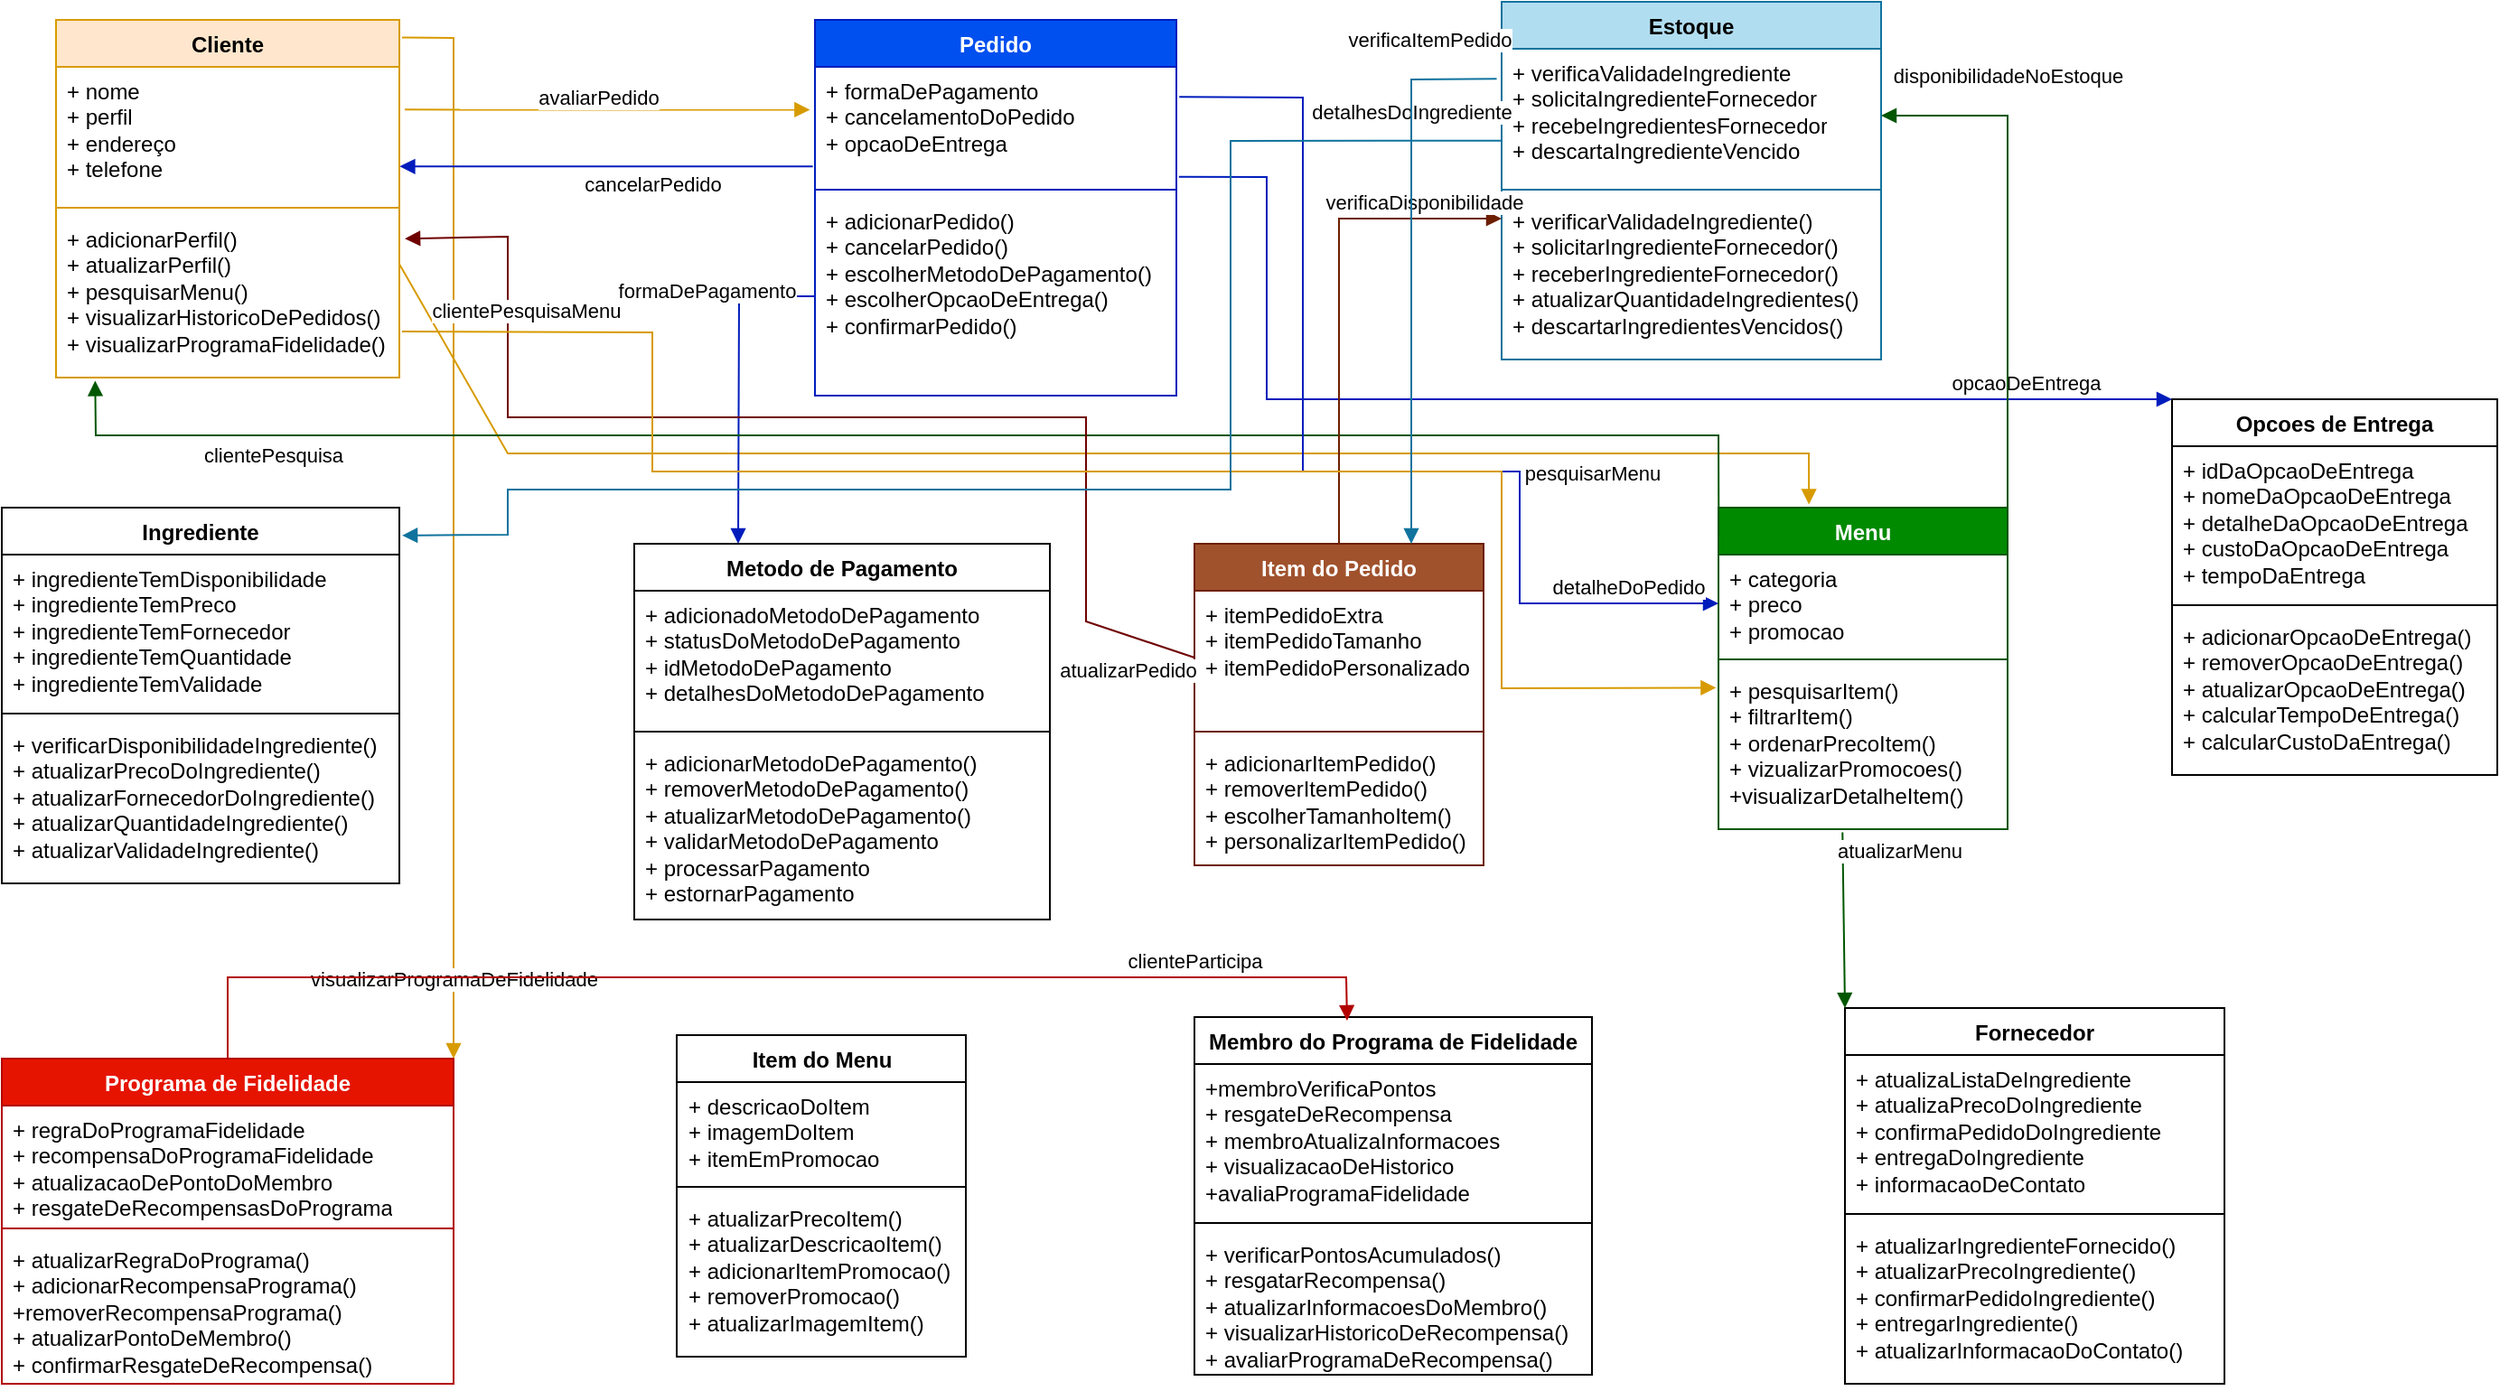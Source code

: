 <mxfile version="22.1.3" type="github">
  <diagram name="Página-1" id="5O7cRMRqZRUvrx7SDlgD">
    <mxGraphModel dx="1257" dy="626" grid="1" gridSize="10" guides="1" tooltips="1" connect="1" arrows="1" fold="1" page="1" pageScale="1" pageWidth="827" pageHeight="1169" math="0" shadow="0">
      <root>
        <mxCell id="0" />
        <mxCell id="1" parent="0" />
        <mxCell id="g3hn1IlEVX78LOTDJilL-13" value="&lt;font style=&quot;vertical-align: inherit;&quot;&gt;&lt;font style=&quot;vertical-align: inherit;&quot;&gt;Cliente&lt;/font&gt;&lt;/font&gt;" style="swimlane;fontStyle=1;align=center;verticalAlign=top;childLayout=stackLayout;horizontal=1;startSize=26;horizontalStack=0;resizeParent=1;resizeParentMax=0;resizeLast=0;collapsible=1;marginBottom=0;whiteSpace=wrap;html=1;fillColor=#ffe6cc;strokeColor=#d79b00;" vertex="1" parent="1">
          <mxGeometry x="70" y="10" width="190" height="198" as="geometry">
            <mxRectangle x="40" y="10" width="80" height="30" as="alternateBounds" />
          </mxGeometry>
        </mxCell>
        <mxCell id="g3hn1IlEVX78LOTDJilL-14" value="&lt;font style=&quot;vertical-align: inherit;&quot;&gt;&lt;font style=&quot;vertical-align: inherit;&quot;&gt;&lt;font style=&quot;vertical-align: inherit;&quot;&gt;&lt;font style=&quot;vertical-align: inherit;&quot;&gt;&lt;font style=&quot;vertical-align: inherit;&quot;&gt;&lt;font style=&quot;vertical-align: inherit;&quot;&gt;+ nome &lt;/font&gt;&lt;/font&gt;&lt;br&gt;&lt;font style=&quot;vertical-align: inherit;&quot;&gt;&lt;font style=&quot;vertical-align: inherit;&quot;&gt;+ perfil &lt;/font&gt;&lt;/font&gt;&lt;br&gt;&lt;font style=&quot;vertical-align: inherit;&quot;&gt;&lt;font style=&quot;vertical-align: inherit;&quot;&gt;+ endereço &lt;/font&gt;&lt;/font&gt;&lt;br&gt;&lt;font style=&quot;vertical-align: inherit;&quot;&gt;&lt;font style=&quot;vertical-align: inherit;&quot;&gt;+ telefone&lt;/font&gt;&lt;/font&gt;&lt;br&gt;&lt;/font&gt;&lt;/font&gt;&lt;/font&gt;&lt;/font&gt;" style="text;strokeColor=none;fillColor=none;align=left;verticalAlign=top;spacingLeft=4;spacingRight=4;overflow=hidden;rotatable=0;points=[[0,0.5],[1,0.5]];portConstraint=eastwest;whiteSpace=wrap;html=1;" vertex="1" parent="g3hn1IlEVX78LOTDJilL-13">
          <mxGeometry y="26" width="190" height="74" as="geometry" />
        </mxCell>
        <mxCell id="g3hn1IlEVX78LOTDJilL-15" value="" style="line;strokeWidth=1;fillColor=none;align=left;verticalAlign=middle;spacingTop=-1;spacingLeft=3;spacingRight=3;rotatable=0;labelPosition=right;points=[];portConstraint=eastwest;strokeColor=inherit;" vertex="1" parent="g3hn1IlEVX78LOTDJilL-13">
          <mxGeometry y="100" width="190" height="8" as="geometry" />
        </mxCell>
        <mxCell id="g3hn1IlEVX78LOTDJilL-16" value="&lt;font style=&quot;vertical-align: inherit;&quot;&gt;&lt;font style=&quot;vertical-align: inherit;&quot;&gt;&lt;font style=&quot;vertical-align: inherit;&quot;&gt;&lt;font style=&quot;vertical-align: inherit;&quot;&gt;&lt;font style=&quot;vertical-align: inherit;&quot;&gt;&lt;font style=&quot;vertical-align: inherit;&quot;&gt;&lt;font style=&quot;vertical-align: inherit;&quot;&gt;&lt;font style=&quot;vertical-align: inherit;&quot;&gt;+ adicionarPerfil() &lt;/font&gt;&lt;/font&gt;&lt;/font&gt;&lt;/font&gt;&lt;/font&gt;&lt;/font&gt;&lt;br&gt;&lt;font style=&quot;vertical-align: inherit;&quot;&gt;&lt;font style=&quot;vertical-align: inherit;&quot;&gt;&lt;font style=&quot;vertical-align: inherit;&quot;&gt;&lt;font style=&quot;vertical-align: inherit;&quot;&gt;&lt;font style=&quot;vertical-align: inherit;&quot;&gt;&lt;font style=&quot;vertical-align: inherit;&quot;&gt;+ atualizarPerfil() &lt;/font&gt;&lt;/font&gt;&lt;/font&gt;&lt;/font&gt;&lt;br&gt;&lt;/font&gt;&lt;/font&gt;&lt;font style=&quot;vertical-align: inherit;&quot;&gt;&lt;font style=&quot;vertical-align: inherit;&quot;&gt;&lt;font style=&quot;vertical-align: inherit;&quot;&gt;&lt;font style=&quot;vertical-align: inherit;&quot;&gt;&lt;font style=&quot;vertical-align: inherit;&quot;&gt;&lt;font style=&quot;vertical-align: inherit;&quot;&gt;+ pesquisarMenu() &lt;/font&gt;&lt;/font&gt;&lt;/font&gt;&lt;/font&gt;&lt;br&gt;&lt;/font&gt;&lt;/font&gt;&lt;font style=&quot;vertical-align: inherit;&quot;&gt;&lt;font style=&quot;vertical-align: inherit;&quot;&gt;&lt;font style=&quot;vertical-align: inherit;&quot;&gt;&lt;font style=&quot;vertical-align: inherit;&quot;&gt;&lt;font style=&quot;vertical-align: inherit;&quot;&gt;&lt;font style=&quot;vertical-align: inherit;&quot;&gt;+ visualizarHistoricoDePedidos()&lt;/font&gt;&lt;/font&gt;&lt;br&gt;&lt;/font&gt;&lt;/font&gt;&lt;/font&gt;&lt;/font&gt;&lt;font style=&quot;vertical-align: inherit;&quot;&gt;&lt;font style=&quot;vertical-align: inherit;&quot;&gt;&lt;font style=&quot;vertical-align: inherit;&quot;&gt;&lt;font style=&quot;vertical-align: inherit;&quot;&gt; + visualizarProgramaFidelidade()&lt;/font&gt;&lt;/font&gt;&lt;/font&gt;&lt;/font&gt;&lt;br&gt;&lt;/font&gt;&lt;/font&gt;" style="text;strokeColor=none;fillColor=none;align=left;verticalAlign=top;spacingLeft=4;spacingRight=4;overflow=hidden;rotatable=0;points=[[0,0.5],[1,0.5]];portConstraint=eastwest;whiteSpace=wrap;html=1;" vertex="1" parent="g3hn1IlEVX78LOTDJilL-13">
          <mxGeometry y="108" width="190" height="90" as="geometry" />
        </mxCell>
        <mxCell id="g3hn1IlEVX78LOTDJilL-17" value="&lt;font style=&quot;vertical-align: inherit;&quot;&gt;&lt;font style=&quot;vertical-align: inherit;&quot;&gt;Pedido&lt;/font&gt;&lt;/font&gt;" style="swimlane;fontStyle=1;align=center;verticalAlign=top;childLayout=stackLayout;horizontal=1;startSize=26;horizontalStack=0;resizeParent=1;resizeParentMax=0;resizeLast=0;collapsible=1;marginBottom=0;whiteSpace=wrap;html=1;fillColor=#0050ef;fontColor=#ffffff;strokeColor=#001DBC;" vertex="1" parent="1">
          <mxGeometry x="490" y="10" width="200" height="208" as="geometry">
            <mxRectangle x="390" y="10" width="80" height="30" as="alternateBounds" />
          </mxGeometry>
        </mxCell>
        <mxCell id="g3hn1IlEVX78LOTDJilL-18" value="&lt;font style=&quot;vertical-align: inherit;&quot;&gt;&lt;font style=&quot;vertical-align: inherit;&quot;&gt;&lt;font style=&quot;vertical-align: inherit;&quot;&gt;&lt;font style=&quot;vertical-align: inherit;&quot;&gt;+ formaDePagamento &lt;/font&gt;&lt;/font&gt;&lt;br&gt;&lt;font style=&quot;vertical-align: inherit;&quot;&gt;&lt;font style=&quot;vertical-align: inherit;&quot;&gt;+ cancelamentoDoPedido&lt;br&gt;&lt;/font&gt;&lt;/font&gt;&lt;font style=&quot;vertical-align: inherit;&quot;&gt;&lt;font style=&quot;vertical-align: inherit;&quot;&gt;+ opcaoDeEntrega&lt;/font&gt;&lt;/font&gt;&lt;br&gt;&lt;/font&gt;&lt;/font&gt;" style="text;strokeColor=none;fillColor=none;align=left;verticalAlign=top;spacingLeft=4;spacingRight=4;overflow=hidden;rotatable=0;points=[[0,0.5],[1,0.5]];portConstraint=eastwest;whiteSpace=wrap;html=1;" vertex="1" parent="g3hn1IlEVX78LOTDJilL-17">
          <mxGeometry y="26" width="200" height="64" as="geometry" />
        </mxCell>
        <mxCell id="g3hn1IlEVX78LOTDJilL-19" value="" style="line;strokeWidth=1;fillColor=none;align=left;verticalAlign=middle;spacingTop=-1;spacingLeft=3;spacingRight=3;rotatable=0;labelPosition=right;points=[];portConstraint=eastwest;strokeColor=inherit;" vertex="1" parent="g3hn1IlEVX78LOTDJilL-17">
          <mxGeometry y="90" width="200" height="8" as="geometry" />
        </mxCell>
        <mxCell id="g3hn1IlEVX78LOTDJilL-20" value="&lt;font style=&quot;vertical-align: inherit;&quot;&gt;&lt;font style=&quot;vertical-align: inherit;&quot;&gt;&lt;font style=&quot;vertical-align: inherit;&quot;&gt;&lt;font style=&quot;vertical-align: inherit;&quot;&gt;&lt;font style=&quot;vertical-align: inherit;&quot;&gt;&lt;font style=&quot;vertical-align: inherit;&quot;&gt;&lt;font style=&quot;vertical-align: inherit;&quot;&gt;&lt;font style=&quot;vertical-align: inherit;&quot;&gt;+ adicionarPedido() &lt;/font&gt;&lt;/font&gt;&lt;/font&gt;&lt;/font&gt;&lt;br&gt;&lt;font style=&quot;vertical-align: inherit;&quot;&gt;&lt;font style=&quot;vertical-align: inherit;&quot;&gt;&lt;font style=&quot;vertical-align: inherit;&quot;&gt;&lt;font style=&quot;vertical-align: inherit;&quot;&gt;+ cancelarPedido() &lt;/font&gt;&lt;/font&gt;&lt;/font&gt;&lt;/font&gt;&lt;/font&gt;&lt;/font&gt;&lt;br&gt;&lt;font style=&quot;vertical-align: inherit;&quot;&gt;&lt;font style=&quot;vertical-align: inherit;&quot;&gt;&lt;font style=&quot;vertical-align: inherit;&quot;&gt;&lt;font style=&quot;vertical-align: inherit;&quot;&gt;&lt;font style=&quot;vertical-align: inherit;&quot;&gt;&lt;font style=&quot;vertical-align: inherit;&quot;&gt;+ escolherMetodoDePagamento()&lt;br&gt;&lt;/font&gt;&lt;/font&gt;&lt;/font&gt;&lt;/font&gt;&lt;/font&gt;&lt;/font&gt;&lt;font style=&quot;vertical-align: inherit;&quot;&gt;&lt;font style=&quot;vertical-align: inherit;&quot;&gt;+ escolherOpcaoDeEntrega()&lt;br&gt;&lt;/font&gt;&lt;/font&gt;&lt;font style=&quot;vertical-align: inherit;&quot;&gt;&lt;font style=&quot;vertical-align: inherit;&quot;&gt;+ confirmarPedido()&lt;/font&gt;&lt;/font&gt;&lt;br&gt;&lt;/font&gt;&lt;/font&gt;" style="text;strokeColor=none;fillColor=none;align=left;verticalAlign=top;spacingLeft=4;spacingRight=4;overflow=hidden;rotatable=0;points=[[0,0.5],[1,0.5]];portConstraint=eastwest;whiteSpace=wrap;html=1;" vertex="1" parent="g3hn1IlEVX78LOTDJilL-17">
          <mxGeometry y="98" width="200" height="110" as="geometry" />
        </mxCell>
        <mxCell id="g3hn1IlEVX78LOTDJilL-21" value="&lt;font style=&quot;vertical-align: inherit;&quot;&gt;&lt;font style=&quot;vertical-align: inherit;&quot;&gt;Item do Pedido&lt;/font&gt;&lt;/font&gt;" style="swimlane;fontStyle=1;align=center;verticalAlign=top;childLayout=stackLayout;horizontal=1;startSize=26;horizontalStack=0;resizeParent=1;resizeParentMax=0;resizeLast=0;collapsible=1;marginBottom=0;whiteSpace=wrap;html=1;fillColor=#a0522d;fontColor=#ffffff;strokeColor=#6D1F00;" vertex="1" parent="1">
          <mxGeometry x="700" y="300" width="160" height="178" as="geometry">
            <mxRectangle x="740" y="10" width="130" height="30" as="alternateBounds" />
          </mxGeometry>
        </mxCell>
        <mxCell id="g3hn1IlEVX78LOTDJilL-22" value="&lt;font style=&quot;vertical-align: inherit;&quot;&gt;&lt;font style=&quot;vertical-align: inherit;&quot;&gt;&lt;font style=&quot;vertical-align: inherit;&quot;&gt;&lt;font style=&quot;vertical-align: inherit;&quot;&gt;+ itemPedidoExtra&lt;br&gt;+ itemPedidoTamanho&lt;br&gt;+ itemPedidoPersonalizado&lt;br&gt;&lt;/font&gt;&lt;/font&gt;&lt;/font&gt;&lt;/font&gt;" style="text;strokeColor=none;fillColor=none;align=left;verticalAlign=top;spacingLeft=4;spacingRight=4;overflow=hidden;rotatable=0;points=[[0,0.5],[1,0.5]];portConstraint=eastwest;whiteSpace=wrap;html=1;" vertex="1" parent="g3hn1IlEVX78LOTDJilL-21">
          <mxGeometry y="26" width="160" height="74" as="geometry" />
        </mxCell>
        <mxCell id="g3hn1IlEVX78LOTDJilL-23" value="" style="line;strokeWidth=1;fillColor=none;align=left;verticalAlign=middle;spacingTop=-1;spacingLeft=3;spacingRight=3;rotatable=0;labelPosition=right;points=[];portConstraint=eastwest;strokeColor=inherit;" vertex="1" parent="g3hn1IlEVX78LOTDJilL-21">
          <mxGeometry y="100" width="160" height="8" as="geometry" />
        </mxCell>
        <mxCell id="g3hn1IlEVX78LOTDJilL-24" value="&lt;font style=&quot;vertical-align: inherit;&quot;&gt;&lt;font style=&quot;vertical-align: inherit;&quot;&gt;&lt;font style=&quot;vertical-align: inherit;&quot;&gt;&lt;font style=&quot;vertical-align: inherit;&quot;&gt;+ adicionarItemPedido()&lt;br&gt;+ removerItemPedido()&lt;br&gt;+ escolherTamanhoItem()&lt;br&gt;+ personalizarItemPedido()&lt;br&gt;&lt;/font&gt;&lt;/font&gt;&lt;/font&gt;&lt;/font&gt;" style="text;strokeColor=none;fillColor=none;align=left;verticalAlign=top;spacingLeft=4;spacingRight=4;overflow=hidden;rotatable=0;points=[[0,0.5],[1,0.5]];portConstraint=eastwest;whiteSpace=wrap;html=1;" vertex="1" parent="g3hn1IlEVX78LOTDJilL-21">
          <mxGeometry y="108" width="160" height="70" as="geometry" />
        </mxCell>
        <mxCell id="g3hn1IlEVX78LOTDJilL-25" value="&lt;font style=&quot;vertical-align: inherit;&quot;&gt;&lt;font style=&quot;vertical-align: inherit;&quot;&gt;Menu&lt;/font&gt;&lt;/font&gt;" style="swimlane;fontStyle=1;align=center;verticalAlign=top;childLayout=stackLayout;horizontal=1;startSize=26;horizontalStack=0;resizeParent=1;resizeParentMax=0;resizeLast=0;collapsible=1;marginBottom=0;whiteSpace=wrap;html=1;fillColor=#008a00;fontColor=#ffffff;strokeColor=#005700;" vertex="1" parent="1">
          <mxGeometry x="990" y="280" width="160" height="178" as="geometry">
            <mxRectangle x="990" y="10" width="70" height="30" as="alternateBounds" />
          </mxGeometry>
        </mxCell>
        <mxCell id="g3hn1IlEVX78LOTDJilL-26" value="&lt;font style=&quot;vertical-align: inherit;&quot;&gt;&lt;font style=&quot;vertical-align: inherit;&quot;&gt;+ categoria&lt;br&gt;+ preco&lt;br&gt;+ promocao&lt;br&gt;&lt;br&gt;&lt;/font&gt;&lt;/font&gt;" style="text;strokeColor=none;fillColor=none;align=left;verticalAlign=top;spacingLeft=4;spacingRight=4;overflow=hidden;rotatable=0;points=[[0,0.5],[1,0.5]];portConstraint=eastwest;whiteSpace=wrap;html=1;" vertex="1" parent="g3hn1IlEVX78LOTDJilL-25">
          <mxGeometry y="26" width="160" height="54" as="geometry" />
        </mxCell>
        <mxCell id="g3hn1IlEVX78LOTDJilL-27" value="" style="line;strokeWidth=1;fillColor=none;align=left;verticalAlign=middle;spacingTop=-1;spacingLeft=3;spacingRight=3;rotatable=0;labelPosition=right;points=[];portConstraint=eastwest;strokeColor=inherit;" vertex="1" parent="g3hn1IlEVX78LOTDJilL-25">
          <mxGeometry y="80" width="160" height="8" as="geometry" />
        </mxCell>
        <mxCell id="g3hn1IlEVX78LOTDJilL-28" value="&lt;font style=&quot;vertical-align: inherit;&quot;&gt;&lt;font style=&quot;vertical-align: inherit;&quot;&gt;+ pesquisarItem()&lt;br&gt;+ filtrarItem()&lt;br&gt;+ ordenarPrecoItem()&lt;br&gt;+ vizualizarPromocoes()&lt;br&gt;+visualizarDetalheItem()&lt;br&gt;&lt;/font&gt;&lt;/font&gt;" style="text;strokeColor=none;fillColor=none;align=left;verticalAlign=top;spacingLeft=4;spacingRight=4;overflow=hidden;rotatable=0;points=[[0,0.5],[1,0.5]];portConstraint=eastwest;whiteSpace=wrap;html=1;" vertex="1" parent="g3hn1IlEVX78LOTDJilL-25">
          <mxGeometry y="88" width="160" height="90" as="geometry" />
        </mxCell>
        <mxCell id="g3hn1IlEVX78LOTDJilL-29" value="&lt;font style=&quot;vertical-align: inherit;&quot;&gt;&lt;font style=&quot;vertical-align: inherit;&quot;&gt;Item do Menu&lt;/font&gt;&lt;/font&gt;" style="swimlane;fontStyle=1;align=center;verticalAlign=top;childLayout=stackLayout;horizontal=1;startSize=26;horizontalStack=0;resizeParent=1;resizeParentMax=0;resizeLast=0;collapsible=1;marginBottom=0;whiteSpace=wrap;html=1;" vertex="1" parent="1">
          <mxGeometry x="413.5" y="572" width="160" height="178" as="geometry">
            <mxRectangle x="400" y="280" width="120" height="30" as="alternateBounds" />
          </mxGeometry>
        </mxCell>
        <mxCell id="g3hn1IlEVX78LOTDJilL-30" value="&lt;font style=&quot;vertical-align: inherit;&quot;&gt;&lt;font style=&quot;vertical-align: inherit;&quot;&gt;+ descricaoDoItem&lt;br&gt;+ imagemDoItem&lt;br&gt;+ itemEmPromocao&lt;br&gt;&lt;/font&gt;&lt;/font&gt;" style="text;strokeColor=none;fillColor=none;align=left;verticalAlign=top;spacingLeft=4;spacingRight=4;overflow=hidden;rotatable=0;points=[[0,0.5],[1,0.5]];portConstraint=eastwest;whiteSpace=wrap;html=1;" vertex="1" parent="g3hn1IlEVX78LOTDJilL-29">
          <mxGeometry y="26" width="160" height="54" as="geometry" />
        </mxCell>
        <mxCell id="g3hn1IlEVX78LOTDJilL-31" value="" style="line;strokeWidth=1;fillColor=none;align=left;verticalAlign=middle;spacingTop=-1;spacingLeft=3;spacingRight=3;rotatable=0;labelPosition=right;points=[];portConstraint=eastwest;strokeColor=inherit;" vertex="1" parent="g3hn1IlEVX78LOTDJilL-29">
          <mxGeometry y="80" width="160" height="8" as="geometry" />
        </mxCell>
        <mxCell id="g3hn1IlEVX78LOTDJilL-32" value="&lt;font style=&quot;vertical-align: inherit;&quot;&gt;&lt;font style=&quot;vertical-align: inherit;&quot;&gt;+ atualizarPrecoItem()&lt;br&gt;+ atualizarDescricaoItem()&lt;br&gt;+ adicionarItemPromocao()&lt;br&gt;+ removerPromocao()&lt;br&gt;+ atualizarImagemItem()&lt;br&gt;&lt;/font&gt;&lt;/font&gt;" style="text;strokeColor=none;fillColor=none;align=left;verticalAlign=top;spacingLeft=4;spacingRight=4;overflow=hidden;rotatable=0;points=[[0,0.5],[1,0.5]];portConstraint=eastwest;whiteSpace=wrap;html=1;" vertex="1" parent="g3hn1IlEVX78LOTDJilL-29">
          <mxGeometry y="88" width="160" height="90" as="geometry" />
        </mxCell>
        <mxCell id="g3hn1IlEVX78LOTDJilL-33" value="&lt;font style=&quot;vertical-align: inherit;&quot;&gt;&lt;font style=&quot;vertical-align: inherit;&quot;&gt;Estoque&lt;/font&gt;&lt;/font&gt;" style="swimlane;fontStyle=1;align=center;verticalAlign=top;childLayout=stackLayout;horizontal=1;startSize=26;horizontalStack=0;resizeParent=1;resizeParentMax=0;resizeLast=0;collapsible=1;marginBottom=0;whiteSpace=wrap;html=1;fillColor=#b1ddf0;strokeColor=#10739e;" vertex="1" parent="1">
          <mxGeometry x="870" width="210" height="198" as="geometry">
            <mxRectangle x="720" y="280" width="90" height="30" as="alternateBounds" />
          </mxGeometry>
        </mxCell>
        <mxCell id="g3hn1IlEVX78LOTDJilL-34" value="&lt;font style=&quot;vertical-align: inherit;&quot;&gt;&lt;font style=&quot;vertical-align: inherit;&quot;&gt;+ verificaValidadeIngrediente&lt;br&gt;+ solicitaIngredienteFornecedor&lt;br&gt;+ recebeIngredientesFornecedor&lt;br&gt;+ descartaIngredienteVencido&lt;br&gt;&lt;/font&gt;&lt;/font&gt;" style="text;strokeColor=none;fillColor=none;align=left;verticalAlign=top;spacingLeft=4;spacingRight=4;overflow=hidden;rotatable=0;points=[[0,0.5],[1,0.5]];portConstraint=eastwest;whiteSpace=wrap;html=1;" vertex="1" parent="g3hn1IlEVX78LOTDJilL-33">
          <mxGeometry y="26" width="210" height="74" as="geometry" />
        </mxCell>
        <mxCell id="g3hn1IlEVX78LOTDJilL-35" value="" style="line;strokeWidth=1;fillColor=none;align=left;verticalAlign=middle;spacingTop=-1;spacingLeft=3;spacingRight=3;rotatable=0;labelPosition=right;points=[];portConstraint=eastwest;strokeColor=inherit;" vertex="1" parent="g3hn1IlEVX78LOTDJilL-33">
          <mxGeometry y="100" width="210" height="8" as="geometry" />
        </mxCell>
        <mxCell id="g3hn1IlEVX78LOTDJilL-36" value="&lt;font style=&quot;vertical-align: inherit;&quot;&gt;&lt;font style=&quot;vertical-align: inherit;&quot;&gt;&lt;font style=&quot;vertical-align: inherit;&quot;&gt;&lt;font style=&quot;vertical-align: inherit;&quot;&gt;+ verificarValidadeIngrediente()&lt;br&gt;+ solicitarIngredienteFornecedor()&lt;br&gt;+ receberIngredienteFornecedor()&lt;br&gt;+ atualizarQuantidadeIngredientes()&lt;br&gt;+ descartarIngredientesVencidos()&lt;br&gt;&lt;/font&gt;&lt;/font&gt;&lt;/font&gt;&lt;/font&gt;" style="text;strokeColor=none;fillColor=none;align=left;verticalAlign=top;spacingLeft=4;spacingRight=4;overflow=hidden;rotatable=0;points=[[0,0.5],[1,0.5]];portConstraint=eastwest;whiteSpace=wrap;html=1;" vertex="1" parent="g3hn1IlEVX78LOTDJilL-33">
          <mxGeometry y="108" width="210" height="90" as="geometry" />
        </mxCell>
        <mxCell id="g3hn1IlEVX78LOTDJilL-37" value="&lt;font style=&quot;vertical-align: inherit;&quot;&gt;&lt;font style=&quot;vertical-align: inherit;&quot;&gt;Ingrediente&lt;/font&gt;&lt;/font&gt;" style="swimlane;fontStyle=1;align=center;verticalAlign=top;childLayout=stackLayout;horizontal=1;startSize=26;horizontalStack=0;resizeParent=1;resizeParentMax=0;resizeLast=0;collapsible=1;marginBottom=0;whiteSpace=wrap;html=1;" vertex="1" parent="1">
          <mxGeometry x="40" y="280" width="220" height="208" as="geometry">
            <mxRectangle x="40" y="250" width="110" height="30" as="alternateBounds" />
          </mxGeometry>
        </mxCell>
        <mxCell id="g3hn1IlEVX78LOTDJilL-38" value="&lt;font style=&quot;vertical-align: inherit;&quot;&gt;&lt;font style=&quot;vertical-align: inherit;&quot;&gt;+ ingredienteTemDisponibilidade&lt;br&gt;+ ingredienteTemPreco&lt;br&gt;+ ingredienteTemFornecedor&lt;br&gt;+ ingredienteTemQuantidade&lt;br&gt;+ ingredienteTemValidade&lt;br&gt;&lt;/font&gt;&lt;/font&gt;" style="text;strokeColor=none;fillColor=none;align=left;verticalAlign=top;spacingLeft=4;spacingRight=4;overflow=hidden;rotatable=0;points=[[0,0.5],[1,0.5]];portConstraint=eastwest;whiteSpace=wrap;html=1;" vertex="1" parent="g3hn1IlEVX78LOTDJilL-37">
          <mxGeometry y="26" width="220" height="84" as="geometry" />
        </mxCell>
        <mxCell id="g3hn1IlEVX78LOTDJilL-39" value="" style="line;strokeWidth=1;fillColor=none;align=left;verticalAlign=middle;spacingTop=-1;spacingLeft=3;spacingRight=3;rotatable=0;labelPosition=right;points=[];portConstraint=eastwest;strokeColor=inherit;" vertex="1" parent="g3hn1IlEVX78LOTDJilL-37">
          <mxGeometry y="110" width="220" height="8" as="geometry" />
        </mxCell>
        <mxCell id="g3hn1IlEVX78LOTDJilL-40" value="&lt;font style=&quot;vertical-align: inherit;&quot;&gt;&lt;font style=&quot;vertical-align: inherit;&quot;&gt;&lt;font style=&quot;vertical-align: inherit;&quot;&gt;&lt;font style=&quot;vertical-align: inherit;&quot;&gt;+ verificarDisponibilidadeIngrediente()&lt;br&gt;+ atualizarPrecoDoIngrediente()&lt;br&gt;+ atualizarFornecedorDoIngrediente()&lt;br&gt;+ atualizarQuantidadeIngrediente()&lt;br&gt;+ atualizarValidadeIngrediente()&lt;br&gt;&lt;/font&gt;&lt;/font&gt;&lt;/font&gt;&lt;/font&gt;" style="text;strokeColor=none;fillColor=none;align=left;verticalAlign=top;spacingLeft=4;spacingRight=4;overflow=hidden;rotatable=0;points=[[0,0.5],[1,0.5]];portConstraint=eastwest;whiteSpace=wrap;html=1;" vertex="1" parent="g3hn1IlEVX78LOTDJilL-37">
          <mxGeometry y="118" width="220" height="90" as="geometry" />
        </mxCell>
        <mxCell id="g3hn1IlEVX78LOTDJilL-41" value="&lt;font style=&quot;vertical-align: inherit;&quot;&gt;&lt;font style=&quot;vertical-align: inherit;&quot;&gt;Fornecedor&lt;/font&gt;&lt;/font&gt;" style="swimlane;fontStyle=1;align=center;verticalAlign=top;childLayout=stackLayout;horizontal=1;startSize=26;horizontalStack=0;resizeParent=1;resizeParentMax=0;resizeLast=0;collapsible=1;marginBottom=0;whiteSpace=wrap;html=1;" vertex="1" parent="1">
          <mxGeometry x="1060" y="557" width="210" height="208" as="geometry">
            <mxRectangle x="1000" y="280" width="110" height="30" as="alternateBounds" />
          </mxGeometry>
        </mxCell>
        <mxCell id="g3hn1IlEVX78LOTDJilL-42" value="&lt;font style=&quot;vertical-align: inherit;&quot;&gt;&lt;font style=&quot;vertical-align: inherit;&quot;&gt;+ atualizaListaDeIngrediente&lt;br&gt;+ atualizaPrecoDoIngrediente&lt;br&gt;+ confirmaPedidoDoIngrediente&lt;br&gt;+ entregaDoIngrediente&lt;br&gt;+ informacaoDeContato&lt;br&gt;&lt;/font&gt;&lt;/font&gt;" style="text;strokeColor=none;fillColor=none;align=left;verticalAlign=top;spacingLeft=4;spacingRight=4;overflow=hidden;rotatable=0;points=[[0,0.5],[1,0.5]];portConstraint=eastwest;whiteSpace=wrap;html=1;" vertex="1" parent="g3hn1IlEVX78LOTDJilL-41">
          <mxGeometry y="26" width="210" height="84" as="geometry" />
        </mxCell>
        <mxCell id="g3hn1IlEVX78LOTDJilL-43" value="" style="line;strokeWidth=1;fillColor=none;align=left;verticalAlign=middle;spacingTop=-1;spacingLeft=3;spacingRight=3;rotatable=0;labelPosition=right;points=[];portConstraint=eastwest;strokeColor=inherit;" vertex="1" parent="g3hn1IlEVX78LOTDJilL-41">
          <mxGeometry y="110" width="210" height="8" as="geometry" />
        </mxCell>
        <mxCell id="g3hn1IlEVX78LOTDJilL-44" value="&lt;font style=&quot;vertical-align: inherit;&quot;&gt;&lt;font style=&quot;vertical-align: inherit;&quot;&gt;+ atualizarIngredienteFornecido()&lt;br&gt;+ atualizarPrecoIngrediente()&lt;br&gt;+ confirmarPedidoIngrediente()&lt;br&gt;+ entregarIngrediente()&lt;br&gt;+ atualizarInformacaoDoContato()&lt;br&gt;&lt;/font&gt;&lt;/font&gt;" style="text;strokeColor=none;fillColor=none;align=left;verticalAlign=top;spacingLeft=4;spacingRight=4;overflow=hidden;rotatable=0;points=[[0,0.5],[1,0.5]];portConstraint=eastwest;whiteSpace=wrap;html=1;" vertex="1" parent="g3hn1IlEVX78LOTDJilL-41">
          <mxGeometry y="118" width="210" height="90" as="geometry" />
        </mxCell>
        <mxCell id="g3hn1IlEVX78LOTDJilL-45" value="&lt;font style=&quot;vertical-align: inherit;&quot;&gt;&lt;font style=&quot;vertical-align: inherit;&quot;&gt;Programa de Fidelidade&lt;/font&gt;&lt;/font&gt;" style="swimlane;fontStyle=1;align=center;verticalAlign=top;childLayout=stackLayout;horizontal=1;startSize=26;horizontalStack=0;resizeParent=1;resizeParentMax=0;resizeLast=0;collapsible=1;marginBottom=0;whiteSpace=wrap;html=1;fillColor=#e51400;fontColor=#ffffff;strokeColor=#B20000;" vertex="1" parent="1">
          <mxGeometry x="40" y="585" width="250" height="180" as="geometry">
            <mxRectangle x="400" y="585" width="180" height="30" as="alternateBounds" />
          </mxGeometry>
        </mxCell>
        <mxCell id="g3hn1IlEVX78LOTDJilL-46" value="&lt;font style=&quot;vertical-align: inherit;&quot;&gt;&lt;font style=&quot;vertical-align: inherit;&quot;&gt;&lt;font style=&quot;vertical-align: inherit;&quot;&gt;&lt;font style=&quot;vertical-align: inherit;&quot;&gt;+ regraDoProgramaFidelidade&lt;br&gt;+ recompensaDoProgramaFidelidade&lt;br&gt;+ atualizacaoDePontoDoMembro&lt;br&gt;+ resgateDeRecompensasDoPrograma&lt;br&gt;&lt;/font&gt;&lt;/font&gt;&lt;/font&gt;&lt;/font&gt;" style="text;strokeColor=none;fillColor=none;align=left;verticalAlign=top;spacingLeft=4;spacingRight=4;overflow=hidden;rotatable=0;points=[[0,0.5],[1,0.5]];portConstraint=eastwest;whiteSpace=wrap;html=1;" vertex="1" parent="g3hn1IlEVX78LOTDJilL-45">
          <mxGeometry y="26" width="250" height="64" as="geometry" />
        </mxCell>
        <mxCell id="g3hn1IlEVX78LOTDJilL-47" value="" style="line;strokeWidth=1;fillColor=none;align=left;verticalAlign=middle;spacingTop=-1;spacingLeft=3;spacingRight=3;rotatable=0;labelPosition=right;points=[];portConstraint=eastwest;strokeColor=inherit;" vertex="1" parent="g3hn1IlEVX78LOTDJilL-45">
          <mxGeometry y="90" width="250" height="8" as="geometry" />
        </mxCell>
        <mxCell id="g3hn1IlEVX78LOTDJilL-48" value="&lt;font style=&quot;vertical-align: inherit;&quot;&gt;&lt;font style=&quot;vertical-align: inherit;&quot;&gt;&lt;font style=&quot;vertical-align: inherit;&quot;&gt;&lt;font style=&quot;vertical-align: inherit;&quot;&gt;+ atualizarRegraDoPrograma() &lt;/font&gt;&lt;/font&gt;&lt;br&gt;&lt;font style=&quot;vertical-align: inherit;&quot;&gt;&lt;font style=&quot;vertical-align: inherit;&quot;&gt;+ adicionarRecompensaPrograma()&lt;br&gt;&lt;/font&gt;&lt;/font&gt;&lt;font style=&quot;vertical-align: inherit;&quot;&gt;&lt;font style=&quot;vertical-align: inherit;&quot;&gt;+removerRecompensaPrograma()&lt;br&gt;&lt;/font&gt;&lt;/font&gt;&lt;font style=&quot;vertical-align: inherit;&quot;&gt;&lt;font style=&quot;vertical-align: inherit;&quot;&gt;+ atualizarPontoDeMembro()&lt;br&gt;&lt;/font&gt;&lt;/font&gt;&lt;font style=&quot;vertical-align: inherit;&quot;&gt;&lt;font style=&quot;vertical-align: inherit;&quot;&gt;+ confirmarResgateDeRecompensa()&lt;/font&gt;&lt;/font&gt;&lt;br&gt;&lt;/font&gt;&lt;/font&gt;" style="text;strokeColor=none;fillColor=none;align=left;verticalAlign=top;spacingLeft=4;spacingRight=4;overflow=hidden;rotatable=0;points=[[0,0.5],[1,0.5]];portConstraint=eastwest;whiteSpace=wrap;html=1;" vertex="1" parent="g3hn1IlEVX78LOTDJilL-45">
          <mxGeometry y="98" width="250" height="82" as="geometry" />
        </mxCell>
        <mxCell id="g3hn1IlEVX78LOTDJilL-49" value="&lt;font style=&quot;vertical-align: inherit;&quot;&gt;&lt;font style=&quot;vertical-align: inherit;&quot;&gt;Membro do Programa de Fidelidade&lt;/font&gt;&lt;/font&gt;" style="swimlane;fontStyle=1;align=center;verticalAlign=top;childLayout=stackLayout;horizontal=1;startSize=26;horizontalStack=0;resizeParent=1;resizeParentMax=0;resizeLast=0;collapsible=1;marginBottom=0;whiteSpace=wrap;html=1;" vertex="1" parent="1">
          <mxGeometry x="700" y="562" width="220" height="198" as="geometry">
            <mxRectangle x="827" y="585" width="240" height="30" as="alternateBounds" />
          </mxGeometry>
        </mxCell>
        <mxCell id="g3hn1IlEVX78LOTDJilL-50" value="&lt;font style=&quot;vertical-align: inherit;&quot;&gt;&lt;font style=&quot;vertical-align: inherit;&quot;&gt;+membroVerificaPontos&lt;br&gt;+ resgateDeRecompensa&lt;br&gt;+ membroAtualizaInformacoes&lt;br&gt;+ visualizacaoDeHistorico&lt;br&gt;+avaliaProgramaFidelidade&lt;br&gt;&lt;/font&gt;&lt;/font&gt;" style="text;strokeColor=none;fillColor=none;align=left;verticalAlign=top;spacingLeft=4;spacingRight=4;overflow=hidden;rotatable=0;points=[[0,0.5],[1,0.5]];portConstraint=eastwest;whiteSpace=wrap;html=1;" vertex="1" parent="g3hn1IlEVX78LOTDJilL-49">
          <mxGeometry y="26" width="220" height="84" as="geometry" />
        </mxCell>
        <mxCell id="g3hn1IlEVX78LOTDJilL-51" value="" style="line;strokeWidth=1;fillColor=none;align=left;verticalAlign=middle;spacingTop=-1;spacingLeft=3;spacingRight=3;rotatable=0;labelPosition=right;points=[];portConstraint=eastwest;strokeColor=inherit;" vertex="1" parent="g3hn1IlEVX78LOTDJilL-49">
          <mxGeometry y="110" width="220" height="8" as="geometry" />
        </mxCell>
        <mxCell id="g3hn1IlEVX78LOTDJilL-52" value="&lt;font style=&quot;vertical-align: inherit;&quot;&gt;&lt;font style=&quot;vertical-align: inherit;&quot;&gt;&lt;font style=&quot;vertical-align: inherit;&quot;&gt;&lt;font style=&quot;vertical-align: inherit;&quot;&gt;+ verificarPontosAcumulados() &lt;/font&gt;&lt;/font&gt;&lt;br&gt;&lt;font style=&quot;vertical-align: inherit;&quot;&gt;&lt;font style=&quot;vertical-align: inherit;&quot;&gt;+ resgatarRecompensa() &lt;/font&gt;&lt;/font&gt;&lt;br&gt;&lt;font style=&quot;vertical-align: inherit;&quot;&gt;&lt;font style=&quot;vertical-align: inherit;&quot;&gt;+ atualizarInformacoesDoMembro() &lt;/font&gt;&lt;/font&gt;&lt;br&gt;&lt;font style=&quot;vertical-align: inherit;&quot;&gt;&lt;font style=&quot;vertical-align: inherit;&quot;&gt;+ visualizarHistoricoDeRecompensa()&lt;br&gt;&lt;/font&gt;&lt;/font&gt;&lt;font style=&quot;vertical-align: inherit;&quot;&gt;&lt;font style=&quot;vertical-align: inherit;&quot;&gt;+ avaliarProgramaDeRecompensa()&lt;/font&gt;&lt;/font&gt;&lt;br&gt;&lt;/font&gt;&lt;/font&gt;" style="text;strokeColor=none;fillColor=none;align=left;verticalAlign=top;spacingLeft=4;spacingRight=4;overflow=hidden;rotatable=0;points=[[0,0.5],[1,0.5]];portConstraint=eastwest;whiteSpace=wrap;html=1;" vertex="1" parent="g3hn1IlEVX78LOTDJilL-49">
          <mxGeometry y="118" width="220" height="80" as="geometry" />
        </mxCell>
        <mxCell id="g3hn1IlEVX78LOTDJilL-54" value="" style="html=1;verticalAlign=bottom;endArrow=block;curved=0;rounded=0;exitX=1.016;exitY=0.32;exitDx=0;exitDy=0;exitPerimeter=0;entryX=-0.014;entryY=0.371;entryDx=0;entryDy=0;entryPerimeter=0;fillColor=#ffe6cc;strokeColor=#d79b00;" edge="1" parent="1" source="g3hn1IlEVX78LOTDJilL-14" target="g3hn1IlEVX78LOTDJilL-18">
          <mxGeometry width="80" relative="1" as="geometry">
            <mxPoint x="290" y="60" as="sourcePoint" />
            <mxPoint x="370" y="60" as="targetPoint" />
          </mxGeometry>
        </mxCell>
        <mxCell id="g3hn1IlEVX78LOTDJilL-56" value="avaliarPedido" style="edgeLabel;html=1;align=center;verticalAlign=middle;resizable=0;points=[];" vertex="1" connectable="0" parent="g3hn1IlEVX78LOTDJilL-54">
          <mxGeometry x="-0.044" y="7" relative="1" as="geometry">
            <mxPoint as="offset" />
          </mxGeometry>
        </mxCell>
        <mxCell id="g3hn1IlEVX78LOTDJilL-55" value="pesquisarMenu" style="html=1;verticalAlign=bottom;endArrow=block;curved=0;rounded=0;exitX=1.001;exitY=0.305;exitDx=0;exitDy=0;exitPerimeter=0;entryX=0.313;entryY=-0.01;entryDx=0;entryDy=0;entryPerimeter=0;fillColor=#ffe6cc;strokeColor=#d79b00;" edge="1" parent="1" source="g3hn1IlEVX78LOTDJilL-16" target="g3hn1IlEVX78LOTDJilL-25">
          <mxGeometry x="0.659" y="-20" width="80" relative="1" as="geometry">
            <mxPoint x="300" y="140" as="sourcePoint" />
            <mxPoint x="1080" y="250" as="targetPoint" />
            <Array as="points">
              <mxPoint x="320" y="250" />
              <mxPoint x="1040" y="250" />
            </Array>
            <mxPoint as="offset" />
          </mxGeometry>
        </mxCell>
        <mxCell id="g3hn1IlEVX78LOTDJilL-57" value="visualizarProgramaDeFidelidade" style="html=1;verticalAlign=bottom;endArrow=block;curved=0;rounded=0;exitX=1.008;exitY=0.049;exitDx=0;exitDy=0;exitPerimeter=0;entryX=1;entryY=0;entryDx=0;entryDy=0;fillColor=#ffe6cc;strokeColor=#d79b00;" edge="1" parent="1" source="g3hn1IlEVX78LOTDJilL-13" target="g3hn1IlEVX78LOTDJilL-45">
          <mxGeometry x="0.882" width="80" relative="1" as="geometry">
            <mxPoint x="270" y="20" as="sourcePoint" />
            <mxPoint x="310" y="120" as="targetPoint" />
            <Array as="points">
              <mxPoint x="290" y="20" />
            </Array>
            <mxPoint as="offset" />
          </mxGeometry>
        </mxCell>
        <mxCell id="g3hn1IlEVX78LOTDJilL-58" value="cancelarPedido" style="html=1;verticalAlign=bottom;endArrow=block;curved=0;rounded=0;entryX=1.001;entryY=0.745;entryDx=0;entryDy=0;entryPerimeter=0;exitX=-0.006;exitY=0.862;exitDx=0;exitDy=0;exitPerimeter=0;fillColor=#0050ef;strokeColor=#001DBC;" edge="1" parent="1" source="g3hn1IlEVX78LOTDJilL-18" target="g3hn1IlEVX78LOTDJilL-14">
          <mxGeometry x="-0.223" y="19" width="80" relative="1" as="geometry">
            <mxPoint x="730" y="90" as="sourcePoint" />
            <mxPoint x="810" y="90" as="targetPoint" />
            <mxPoint as="offset" />
          </mxGeometry>
        </mxCell>
        <mxCell id="g3hn1IlEVX78LOTDJilL-59" value="Metodo de Pagamento" style="swimlane;fontStyle=1;align=center;verticalAlign=top;childLayout=stackLayout;horizontal=1;startSize=26;horizontalStack=0;resizeParent=1;resizeParentMax=0;resizeLast=0;collapsible=1;marginBottom=0;whiteSpace=wrap;html=1;" vertex="1" parent="1">
          <mxGeometry x="390" y="300" width="230" height="208" as="geometry" />
        </mxCell>
        <mxCell id="g3hn1IlEVX78LOTDJilL-60" value="+ adicionadoMetodoDePagamento&lt;br&gt;+ statusDoMetodoDePagamento&lt;br&gt;+ idMetodoDePagamento&lt;br&gt;+ detalhesDoMetodoDePagamento" style="text;strokeColor=none;fillColor=none;align=left;verticalAlign=top;spacingLeft=4;spacingRight=4;overflow=hidden;rotatable=0;points=[[0,0.5],[1,0.5]];portConstraint=eastwest;whiteSpace=wrap;html=1;" vertex="1" parent="g3hn1IlEVX78LOTDJilL-59">
          <mxGeometry y="26" width="230" height="74" as="geometry" />
        </mxCell>
        <mxCell id="g3hn1IlEVX78LOTDJilL-61" value="" style="line;strokeWidth=1;fillColor=none;align=left;verticalAlign=middle;spacingTop=-1;spacingLeft=3;spacingRight=3;rotatable=0;labelPosition=right;points=[];portConstraint=eastwest;strokeColor=inherit;" vertex="1" parent="g3hn1IlEVX78LOTDJilL-59">
          <mxGeometry y="100" width="230" height="8" as="geometry" />
        </mxCell>
        <mxCell id="g3hn1IlEVX78LOTDJilL-62" value="+ adicionarMetodoDePagamento()&lt;br&gt;+ removerMetodoDePagamento()&lt;br&gt;+ atualizarMetodoDePagamento()&lt;br&gt;+ validarMetodoDePagamento&lt;br&gt;+ processarPagamento&lt;br&gt;+ estornarPagamento" style="text;strokeColor=none;fillColor=none;align=left;verticalAlign=top;spacingLeft=4;spacingRight=4;overflow=hidden;rotatable=0;points=[[0,0.5],[1,0.5]];portConstraint=eastwest;whiteSpace=wrap;html=1;" vertex="1" parent="g3hn1IlEVX78LOTDJilL-59">
          <mxGeometry y="108" width="230" height="100" as="geometry" />
        </mxCell>
        <mxCell id="g3hn1IlEVX78LOTDJilL-63" value="Opcoes de Entrega" style="swimlane;fontStyle=1;align=center;verticalAlign=top;childLayout=stackLayout;horizontal=1;startSize=26;horizontalStack=0;resizeParent=1;resizeParentMax=0;resizeLast=0;collapsible=1;marginBottom=0;whiteSpace=wrap;html=1;" vertex="1" parent="1">
          <mxGeometry x="1241" y="220" width="180" height="208" as="geometry" />
        </mxCell>
        <mxCell id="g3hn1IlEVX78LOTDJilL-64" value="+ idDaOpcaoDeEntrega&lt;br&gt;+ nomeDaOpcaoDeEntrega&lt;br&gt;+ detalheDaOpcaoDeEntrega&lt;br&gt;+ custoDaOpcaoDeEntrega&lt;br&gt;+ tempoDaEntrega" style="text;strokeColor=none;fillColor=none;align=left;verticalAlign=top;spacingLeft=4;spacingRight=4;overflow=hidden;rotatable=0;points=[[0,0.5],[1,0.5]];portConstraint=eastwest;whiteSpace=wrap;html=1;" vertex="1" parent="g3hn1IlEVX78LOTDJilL-63">
          <mxGeometry y="26" width="180" height="84" as="geometry" />
        </mxCell>
        <mxCell id="g3hn1IlEVX78LOTDJilL-65" value="" style="line;strokeWidth=1;fillColor=none;align=left;verticalAlign=middle;spacingTop=-1;spacingLeft=3;spacingRight=3;rotatable=0;labelPosition=right;points=[];portConstraint=eastwest;strokeColor=inherit;" vertex="1" parent="g3hn1IlEVX78LOTDJilL-63">
          <mxGeometry y="110" width="180" height="8" as="geometry" />
        </mxCell>
        <mxCell id="g3hn1IlEVX78LOTDJilL-66" value="+ adicionarOpcaoDeEntrega()&lt;br&gt;+ removerOpcaoDeEntrega()&lt;br&gt;+ atualizarOpcaoDeEntrega()&lt;br&gt;+ calcularTempoDeEntrega()&lt;br&gt;+ calcularCustoDaEntrega()" style="text;strokeColor=none;fillColor=none;align=left;verticalAlign=top;spacingLeft=4;spacingRight=4;overflow=hidden;rotatable=0;points=[[0,0.5],[1,0.5]];portConstraint=eastwest;whiteSpace=wrap;html=1;" vertex="1" parent="g3hn1IlEVX78LOTDJilL-63">
          <mxGeometry y="118" width="180" height="90" as="geometry" />
        </mxCell>
        <mxCell id="g3hn1IlEVX78LOTDJilL-67" value="opcaoDeEntrega" style="html=1;verticalAlign=bottom;endArrow=block;curved=0;rounded=0;exitX=1.007;exitY=0.951;exitDx=0;exitDy=0;exitPerimeter=0;entryX=0;entryY=0;entryDx=0;entryDy=0;fillColor=#0050ef;strokeColor=#001DBC;" edge="1" parent="1" source="g3hn1IlEVX78LOTDJilL-18" target="g3hn1IlEVX78LOTDJilL-63">
          <mxGeometry x="0.759" width="80" relative="1" as="geometry">
            <mxPoint x="720" y="98.29" as="sourcePoint" />
            <mxPoint x="820" y="240" as="targetPoint" />
            <Array as="points">
              <mxPoint x="740" y="97" />
              <mxPoint x="740" y="220" />
            </Array>
            <mxPoint as="offset" />
          </mxGeometry>
        </mxCell>
        <mxCell id="g3hn1IlEVX78LOTDJilL-69" value="formaDePagamento" style="html=1;verticalAlign=bottom;endArrow=block;curved=0;rounded=0;entryX=0.25;entryY=0;entryDx=0;entryDy=0;exitX=0;exitY=0.5;exitDx=0;exitDy=0;fillColor=#0050ef;strokeColor=#001DBC;" edge="1" parent="1" source="g3hn1IlEVX78LOTDJilL-20" target="g3hn1IlEVX78LOTDJilL-59">
          <mxGeometry x="-0.471" y="-18" width="80" relative="1" as="geometry">
            <mxPoint x="390" y="160" as="sourcePoint" />
            <mxPoint x="470" y="160" as="targetPoint" />
            <Array as="points">
              <mxPoint x="448" y="163" />
            </Array>
            <mxPoint y="1" as="offset" />
          </mxGeometry>
        </mxCell>
        <mxCell id="g3hn1IlEVX78LOTDJilL-71" value="clientePesquisa" style="html=1;verticalAlign=bottom;endArrow=block;curved=0;rounded=0;exitX=0.001;exitY=0.087;exitDx=0;exitDy=0;exitPerimeter=0;entryX=0.114;entryY=1.019;entryDx=0;entryDy=0;entryPerimeter=0;fillColor=#008a00;strokeColor=#005700;" edge="1" parent="1" source="g3hn1IlEVX78LOTDJilL-25" target="g3hn1IlEVX78LOTDJilL-16">
          <mxGeometry x="0.739" y="20" width="80" relative="1" as="geometry">
            <mxPoint x="630" y="310" as="sourcePoint" />
            <mxPoint x="710" y="310" as="targetPoint" />
            <Array as="points">
              <mxPoint x="990" y="240" />
              <mxPoint x="92" y="240" />
            </Array>
            <mxPoint as="offset" />
          </mxGeometry>
        </mxCell>
        <mxCell id="g3hn1IlEVX78LOTDJilL-73" value="clienteParticipa" style="html=1;verticalAlign=bottom;endArrow=block;curved=0;rounded=0;entryX=0.384;entryY=0.01;entryDx=0;entryDy=0;entryPerimeter=0;exitX=0.5;exitY=0;exitDx=0;exitDy=0;fillColor=#e51400;strokeColor=#B20000;" edge="1" parent="1" source="g3hn1IlEVX78LOTDJilL-45" target="g3hn1IlEVX78LOTDJilL-49">
          <mxGeometry x="0.686" width="80" relative="1" as="geometry">
            <mxPoint x="120" y="540" as="sourcePoint" />
            <mxPoint x="780" y="534" as="targetPoint" />
            <Array as="points">
              <mxPoint x="165" y="540" />
              <mxPoint x="784" y="540" />
            </Array>
            <mxPoint as="offset" />
          </mxGeometry>
        </mxCell>
        <mxCell id="g3hn1IlEVX78LOTDJilL-74" value="verificaDisponibilidade" style="html=1;verticalAlign=bottom;endArrow=block;curved=0;rounded=0;exitX=0.5;exitY=0;exitDx=0;exitDy=0;fillColor=#a0522d;strokeColor=#6D1F00;" edge="1" parent="1" source="g3hn1IlEVX78LOTDJilL-21">
          <mxGeometry x="0.68" width="80" relative="1" as="geometry">
            <mxPoint x="780" y="120" as="sourcePoint" />
            <mxPoint x="870" y="120" as="targetPoint" />
            <Array as="points">
              <mxPoint x="780" y="120" />
            </Array>
            <mxPoint as="offset" />
          </mxGeometry>
        </mxCell>
        <mxCell id="g3hn1IlEVX78LOTDJilL-75" value="detalheDoPedido" style="html=1;verticalAlign=bottom;endArrow=block;curved=0;rounded=0;exitX=1.008;exitY=0.259;exitDx=0;exitDy=0;exitPerimeter=0;entryX=0;entryY=0.5;entryDx=0;entryDy=0;fillColor=#0050ef;strokeColor=#001DBC;" edge="1" parent="1" source="g3hn1IlEVX78LOTDJilL-18" target="g3hn1IlEVX78LOTDJilL-26">
          <mxGeometry x="0.827" width="80" relative="1" as="geometry">
            <mxPoint x="730" y="280" as="sourcePoint" />
            <mxPoint x="810" y="280" as="targetPoint" />
            <Array as="points">
              <mxPoint x="760" y="53" />
              <mxPoint x="760" y="260" />
              <mxPoint x="880" y="260" />
              <mxPoint x="880" y="333" />
            </Array>
            <mxPoint as="offset" />
          </mxGeometry>
        </mxCell>
        <mxCell id="g3hn1IlEVX78LOTDJilL-76" value="atualizarPedido" style="html=1;verticalAlign=bottom;endArrow=block;curved=0;rounded=0;entryX=1.016;entryY=0.146;entryDx=0;entryDy=0;entryPerimeter=0;exitX=0;exitY=0.5;exitDx=0;exitDy=0;fillColor=#a20025;strokeColor=#6F0000;" edge="1" parent="1" source="g3hn1IlEVX78LOTDJilL-22" target="g3hn1IlEVX78LOTDJilL-16">
          <mxGeometry x="-0.908" y="27" width="80" relative="1" as="geometry">
            <mxPoint x="660" y="380" as="sourcePoint" />
            <mxPoint x="740" y="380" as="targetPoint" />
            <Array as="points">
              <mxPoint x="640" y="343" />
              <mxPoint x="640" y="230" />
              <mxPoint x="320" y="230" />
              <mxPoint x="320" y="130" />
            </Array>
            <mxPoint as="offset" />
          </mxGeometry>
        </mxCell>
        <mxCell id="g3hn1IlEVX78LOTDJilL-77" value="atualizarMenu" style="html=1;verticalAlign=bottom;endArrow=block;curved=0;rounded=0;entryX=0;entryY=0;entryDx=0;entryDy=0;exitX=0.429;exitY=1.019;exitDx=0;exitDy=0;exitPerimeter=0;fillColor=#008a00;strokeColor=#005700;" edge="1" parent="1" source="g3hn1IlEVX78LOTDJilL-28" target="g3hn1IlEVX78LOTDJilL-41">
          <mxGeometry x="-0.574" y="31" width="80" relative="1" as="geometry">
            <mxPoint x="1100" y="488" as="sourcePoint" />
            <mxPoint x="1180" y="488" as="targetPoint" />
            <mxPoint y="-1" as="offset" />
          </mxGeometry>
        </mxCell>
        <mxCell id="g3hn1IlEVX78LOTDJilL-78" value="disponibilidadeNoEstoque" style="html=1;verticalAlign=bottom;endArrow=block;curved=0;rounded=0;exitX=1;exitY=0;exitDx=0;exitDy=0;entryX=1;entryY=0.5;entryDx=0;entryDy=0;fillColor=#008a00;strokeColor=#005700;" edge="1" parent="1" source="g3hn1IlEVX78LOTDJilL-25" target="g3hn1IlEVX78LOTDJilL-34">
          <mxGeometry x="0.512" y="-13" width="80" relative="1" as="geometry">
            <mxPoint x="1140" y="260" as="sourcePoint" />
            <mxPoint x="1220" y="260" as="targetPoint" />
            <Array as="points">
              <mxPoint x="1150" y="63" />
            </Array>
            <mxPoint as="offset" />
          </mxGeometry>
        </mxCell>
        <mxCell id="g3hn1IlEVX78LOTDJilL-79" value="clientePesquisaMenu" style="html=1;verticalAlign=bottom;endArrow=block;curved=0;rounded=0;exitX=1.008;exitY=0.717;exitDx=0;exitDy=0;exitPerimeter=0;entryX=-0.008;entryY=0.13;entryDx=0;entryDy=0;entryPerimeter=0;fillColor=#ffe6cc;strokeColor=#d79b00;" edge="1" parent="1" source="g3hn1IlEVX78LOTDJilL-16" target="g3hn1IlEVX78LOTDJilL-28">
          <mxGeometry x="-0.852" y="3" width="80" relative="1" as="geometry">
            <mxPoint x="300" y="180" as="sourcePoint" />
            <mxPoint x="380" y="180" as="targetPoint" />
            <Array as="points">
              <mxPoint x="400" y="183" />
              <mxPoint x="400" y="260" />
              <mxPoint x="870" y="260" />
              <mxPoint x="870" y="380" />
            </Array>
            <mxPoint as="offset" />
          </mxGeometry>
        </mxCell>
        <mxCell id="g3hn1IlEVX78LOTDJilL-82" value="detalhesDoIngrediente" style="html=1;verticalAlign=bottom;endArrow=block;curved=0;rounded=0;exitX=0.001;exitY=0.687;exitDx=0;exitDy=0;exitPerimeter=0;entryX=1.007;entryY=0.074;entryDx=0;entryDy=0;entryPerimeter=0;fillColor=#b1ddf0;strokeColor=#10739e;" edge="1" parent="1" source="g3hn1IlEVX78LOTDJilL-34" target="g3hn1IlEVX78LOTDJilL-37">
          <mxGeometry x="-0.878" y="-7" width="80" relative="1" as="geometry">
            <mxPoint x="720" y="80" as="sourcePoint" />
            <mxPoint x="800" y="80" as="targetPoint" />
            <Array as="points">
              <mxPoint x="720" y="77" />
              <mxPoint x="720" y="270" />
              <mxPoint x="320" y="270" />
              <mxPoint x="320" y="295" />
            </Array>
            <mxPoint as="offset" />
          </mxGeometry>
        </mxCell>
        <mxCell id="g3hn1IlEVX78LOTDJilL-83" value="verificaItemPedido" style="html=1;verticalAlign=bottom;endArrow=block;curved=0;rounded=0;entryX=0.75;entryY=0;entryDx=0;entryDy=0;exitX=-0.013;exitY=0.224;exitDx=0;exitDy=0;exitPerimeter=0;fillColor=#b1ddf0;strokeColor=#10739e;" edge="1" parent="1" source="g3hn1IlEVX78LOTDJilL-34" target="g3hn1IlEVX78LOTDJilL-21">
          <mxGeometry x="-0.756" y="-13" width="80" relative="1" as="geometry">
            <mxPoint x="790" y="40" as="sourcePoint" />
            <mxPoint x="870" y="40" as="targetPoint" />
            <Array as="points">
              <mxPoint x="820" y="43" />
            </Array>
            <mxPoint as="offset" />
          </mxGeometry>
        </mxCell>
      </root>
    </mxGraphModel>
  </diagram>
</mxfile>
